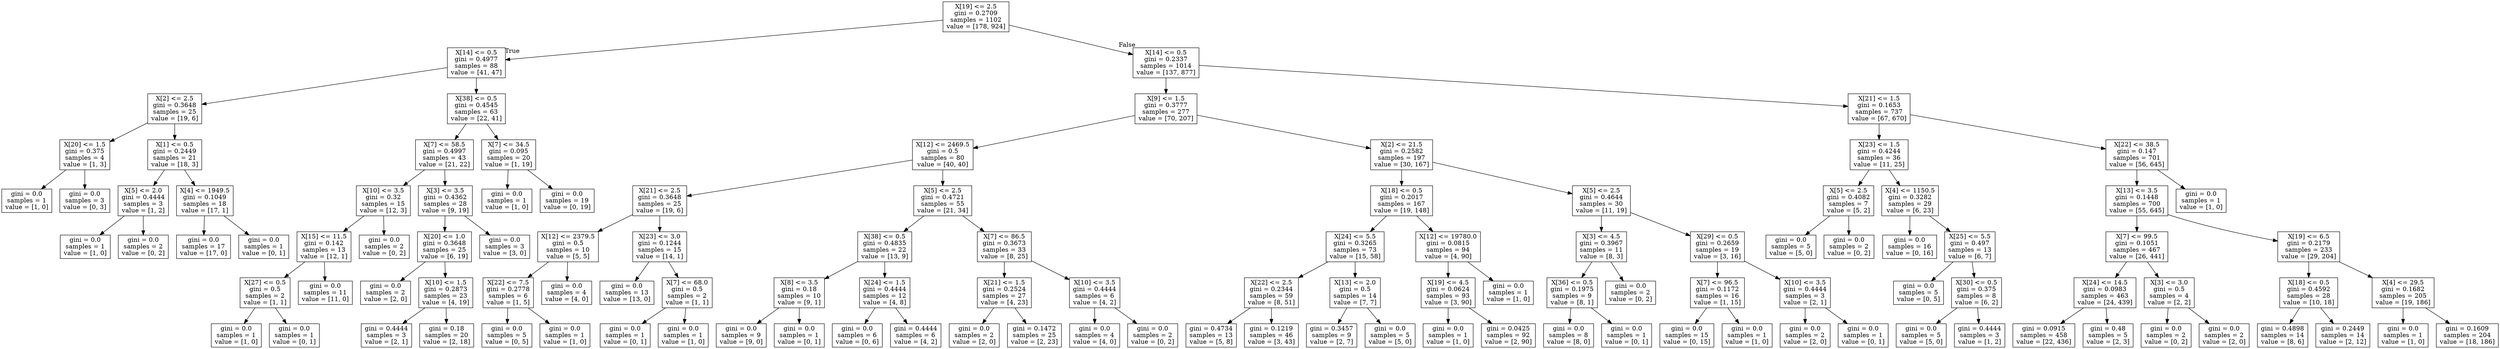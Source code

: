 digraph Tree {
node [shape=box] ;
0 [label="X[19] <= 2.5\ngini = 0.2709\nsamples = 1102\nvalue = [178, 924]"] ;
1 [label="X[14] <= 0.5\ngini = 0.4977\nsamples = 88\nvalue = [41, 47]"] ;
0 -> 1 [labeldistance=2.5, labelangle=45, headlabel="True"] ;
2 [label="X[2] <= 2.5\ngini = 0.3648\nsamples = 25\nvalue = [19, 6]"] ;
1 -> 2 ;
3 [label="X[20] <= 1.5\ngini = 0.375\nsamples = 4\nvalue = [1, 3]"] ;
2 -> 3 ;
4 [label="gini = 0.0\nsamples = 1\nvalue = [1, 0]"] ;
3 -> 4 ;
5 [label="gini = 0.0\nsamples = 3\nvalue = [0, 3]"] ;
3 -> 5 ;
6 [label="X[1] <= 0.5\ngini = 0.2449\nsamples = 21\nvalue = [18, 3]"] ;
2 -> 6 ;
7 [label="X[5] <= 2.0\ngini = 0.4444\nsamples = 3\nvalue = [1, 2]"] ;
6 -> 7 ;
8 [label="gini = 0.0\nsamples = 1\nvalue = [1, 0]"] ;
7 -> 8 ;
9 [label="gini = 0.0\nsamples = 2\nvalue = [0, 2]"] ;
7 -> 9 ;
10 [label="X[4] <= 1949.5\ngini = 0.1049\nsamples = 18\nvalue = [17, 1]"] ;
6 -> 10 ;
11 [label="gini = 0.0\nsamples = 17\nvalue = [17, 0]"] ;
10 -> 11 ;
12 [label="gini = 0.0\nsamples = 1\nvalue = [0, 1]"] ;
10 -> 12 ;
13 [label="X[38] <= 0.5\ngini = 0.4545\nsamples = 63\nvalue = [22, 41]"] ;
1 -> 13 ;
14 [label="X[7] <= 58.5\ngini = 0.4997\nsamples = 43\nvalue = [21, 22]"] ;
13 -> 14 ;
15 [label="X[10] <= 3.5\ngini = 0.32\nsamples = 15\nvalue = [12, 3]"] ;
14 -> 15 ;
16 [label="X[15] <= 11.5\ngini = 0.142\nsamples = 13\nvalue = [12, 1]"] ;
15 -> 16 ;
17 [label="X[27] <= 0.5\ngini = 0.5\nsamples = 2\nvalue = [1, 1]"] ;
16 -> 17 ;
18 [label="gini = 0.0\nsamples = 1\nvalue = [1, 0]"] ;
17 -> 18 ;
19 [label="gini = 0.0\nsamples = 1\nvalue = [0, 1]"] ;
17 -> 19 ;
20 [label="gini = 0.0\nsamples = 11\nvalue = [11, 0]"] ;
16 -> 20 ;
21 [label="gini = 0.0\nsamples = 2\nvalue = [0, 2]"] ;
15 -> 21 ;
22 [label="X[3] <= 3.5\ngini = 0.4362\nsamples = 28\nvalue = [9, 19]"] ;
14 -> 22 ;
23 [label="X[20] <= 1.0\ngini = 0.3648\nsamples = 25\nvalue = [6, 19]"] ;
22 -> 23 ;
24 [label="gini = 0.0\nsamples = 2\nvalue = [2, 0]"] ;
23 -> 24 ;
25 [label="X[10] <= 1.5\ngini = 0.2873\nsamples = 23\nvalue = [4, 19]"] ;
23 -> 25 ;
26 [label="gini = 0.4444\nsamples = 3\nvalue = [2, 1]"] ;
25 -> 26 ;
27 [label="gini = 0.18\nsamples = 20\nvalue = [2, 18]"] ;
25 -> 27 ;
28 [label="gini = 0.0\nsamples = 3\nvalue = [3, 0]"] ;
22 -> 28 ;
29 [label="X[7] <= 34.5\ngini = 0.095\nsamples = 20\nvalue = [1, 19]"] ;
13 -> 29 ;
30 [label="gini = 0.0\nsamples = 1\nvalue = [1, 0]"] ;
29 -> 30 ;
31 [label="gini = 0.0\nsamples = 19\nvalue = [0, 19]"] ;
29 -> 31 ;
32 [label="X[14] <= 0.5\ngini = 0.2337\nsamples = 1014\nvalue = [137, 877]"] ;
0 -> 32 [labeldistance=2.5, labelangle=-45, headlabel="False"] ;
33 [label="X[9] <= 1.5\ngini = 0.3777\nsamples = 277\nvalue = [70, 207]"] ;
32 -> 33 ;
34 [label="X[12] <= 2469.5\ngini = 0.5\nsamples = 80\nvalue = [40, 40]"] ;
33 -> 34 ;
35 [label="X[21] <= 2.5\ngini = 0.3648\nsamples = 25\nvalue = [19, 6]"] ;
34 -> 35 ;
36 [label="X[12] <= 2379.5\ngini = 0.5\nsamples = 10\nvalue = [5, 5]"] ;
35 -> 36 ;
37 [label="X[22] <= 7.5\ngini = 0.2778\nsamples = 6\nvalue = [1, 5]"] ;
36 -> 37 ;
38 [label="gini = 0.0\nsamples = 5\nvalue = [0, 5]"] ;
37 -> 38 ;
39 [label="gini = 0.0\nsamples = 1\nvalue = [1, 0]"] ;
37 -> 39 ;
40 [label="gini = 0.0\nsamples = 4\nvalue = [4, 0]"] ;
36 -> 40 ;
41 [label="X[23] <= 3.0\ngini = 0.1244\nsamples = 15\nvalue = [14, 1]"] ;
35 -> 41 ;
42 [label="gini = 0.0\nsamples = 13\nvalue = [13, 0]"] ;
41 -> 42 ;
43 [label="X[7] <= 68.0\ngini = 0.5\nsamples = 2\nvalue = [1, 1]"] ;
41 -> 43 ;
44 [label="gini = 0.0\nsamples = 1\nvalue = [0, 1]"] ;
43 -> 44 ;
45 [label="gini = 0.0\nsamples = 1\nvalue = [1, 0]"] ;
43 -> 45 ;
46 [label="X[5] <= 2.5\ngini = 0.4721\nsamples = 55\nvalue = [21, 34]"] ;
34 -> 46 ;
47 [label="X[38] <= 0.5\ngini = 0.4835\nsamples = 22\nvalue = [13, 9]"] ;
46 -> 47 ;
48 [label="X[8] <= 3.5\ngini = 0.18\nsamples = 10\nvalue = [9, 1]"] ;
47 -> 48 ;
49 [label="gini = 0.0\nsamples = 9\nvalue = [9, 0]"] ;
48 -> 49 ;
50 [label="gini = 0.0\nsamples = 1\nvalue = [0, 1]"] ;
48 -> 50 ;
51 [label="X[24] <= 1.5\ngini = 0.4444\nsamples = 12\nvalue = [4, 8]"] ;
47 -> 51 ;
52 [label="gini = 0.0\nsamples = 6\nvalue = [0, 6]"] ;
51 -> 52 ;
53 [label="gini = 0.4444\nsamples = 6\nvalue = [4, 2]"] ;
51 -> 53 ;
54 [label="X[7] <= 86.5\ngini = 0.3673\nsamples = 33\nvalue = [8, 25]"] ;
46 -> 54 ;
55 [label="X[21] <= 1.5\ngini = 0.2524\nsamples = 27\nvalue = [4, 23]"] ;
54 -> 55 ;
56 [label="gini = 0.0\nsamples = 2\nvalue = [2, 0]"] ;
55 -> 56 ;
57 [label="gini = 0.1472\nsamples = 25\nvalue = [2, 23]"] ;
55 -> 57 ;
58 [label="X[10] <= 3.5\ngini = 0.4444\nsamples = 6\nvalue = [4, 2]"] ;
54 -> 58 ;
59 [label="gini = 0.0\nsamples = 4\nvalue = [4, 0]"] ;
58 -> 59 ;
60 [label="gini = 0.0\nsamples = 2\nvalue = [0, 2]"] ;
58 -> 60 ;
61 [label="X[2] <= 21.5\ngini = 0.2582\nsamples = 197\nvalue = [30, 167]"] ;
33 -> 61 ;
62 [label="X[18] <= 0.5\ngini = 0.2017\nsamples = 167\nvalue = [19, 148]"] ;
61 -> 62 ;
63 [label="X[24] <= 5.5\ngini = 0.3265\nsamples = 73\nvalue = [15, 58]"] ;
62 -> 63 ;
64 [label="X[22] <= 2.5\ngini = 0.2344\nsamples = 59\nvalue = [8, 51]"] ;
63 -> 64 ;
65 [label="gini = 0.4734\nsamples = 13\nvalue = [5, 8]"] ;
64 -> 65 ;
66 [label="gini = 0.1219\nsamples = 46\nvalue = [3, 43]"] ;
64 -> 66 ;
67 [label="X[13] <= 2.0\ngini = 0.5\nsamples = 14\nvalue = [7, 7]"] ;
63 -> 67 ;
68 [label="gini = 0.3457\nsamples = 9\nvalue = [2, 7]"] ;
67 -> 68 ;
69 [label="gini = 0.0\nsamples = 5\nvalue = [5, 0]"] ;
67 -> 69 ;
70 [label="X[12] <= 19780.0\ngini = 0.0815\nsamples = 94\nvalue = [4, 90]"] ;
62 -> 70 ;
71 [label="X[19] <= 4.5\ngini = 0.0624\nsamples = 93\nvalue = [3, 90]"] ;
70 -> 71 ;
72 [label="gini = 0.0\nsamples = 1\nvalue = [1, 0]"] ;
71 -> 72 ;
73 [label="gini = 0.0425\nsamples = 92\nvalue = [2, 90]"] ;
71 -> 73 ;
74 [label="gini = 0.0\nsamples = 1\nvalue = [1, 0]"] ;
70 -> 74 ;
75 [label="X[5] <= 2.5\ngini = 0.4644\nsamples = 30\nvalue = [11, 19]"] ;
61 -> 75 ;
76 [label="X[3] <= 4.5\ngini = 0.3967\nsamples = 11\nvalue = [8, 3]"] ;
75 -> 76 ;
77 [label="X[36] <= 0.5\ngini = 0.1975\nsamples = 9\nvalue = [8, 1]"] ;
76 -> 77 ;
78 [label="gini = 0.0\nsamples = 8\nvalue = [8, 0]"] ;
77 -> 78 ;
79 [label="gini = 0.0\nsamples = 1\nvalue = [0, 1]"] ;
77 -> 79 ;
80 [label="gini = 0.0\nsamples = 2\nvalue = [0, 2]"] ;
76 -> 80 ;
81 [label="X[29] <= 0.5\ngini = 0.2659\nsamples = 19\nvalue = [3, 16]"] ;
75 -> 81 ;
82 [label="X[7] <= 96.5\ngini = 0.1172\nsamples = 16\nvalue = [1, 15]"] ;
81 -> 82 ;
83 [label="gini = 0.0\nsamples = 15\nvalue = [0, 15]"] ;
82 -> 83 ;
84 [label="gini = 0.0\nsamples = 1\nvalue = [1, 0]"] ;
82 -> 84 ;
85 [label="X[10] <= 3.5\ngini = 0.4444\nsamples = 3\nvalue = [2, 1]"] ;
81 -> 85 ;
86 [label="gini = 0.0\nsamples = 2\nvalue = [2, 0]"] ;
85 -> 86 ;
87 [label="gini = 0.0\nsamples = 1\nvalue = [0, 1]"] ;
85 -> 87 ;
88 [label="X[21] <= 1.5\ngini = 0.1653\nsamples = 737\nvalue = [67, 670]"] ;
32 -> 88 ;
89 [label="X[23] <= 1.5\ngini = 0.4244\nsamples = 36\nvalue = [11, 25]"] ;
88 -> 89 ;
90 [label="X[5] <= 2.5\ngini = 0.4082\nsamples = 7\nvalue = [5, 2]"] ;
89 -> 90 ;
91 [label="gini = 0.0\nsamples = 5\nvalue = [5, 0]"] ;
90 -> 91 ;
92 [label="gini = 0.0\nsamples = 2\nvalue = [0, 2]"] ;
90 -> 92 ;
93 [label="X[4] <= 1150.5\ngini = 0.3282\nsamples = 29\nvalue = [6, 23]"] ;
89 -> 93 ;
94 [label="gini = 0.0\nsamples = 16\nvalue = [0, 16]"] ;
93 -> 94 ;
95 [label="X[25] <= 5.5\ngini = 0.497\nsamples = 13\nvalue = [6, 7]"] ;
93 -> 95 ;
96 [label="gini = 0.0\nsamples = 5\nvalue = [0, 5]"] ;
95 -> 96 ;
97 [label="X[30] <= 0.5\ngini = 0.375\nsamples = 8\nvalue = [6, 2]"] ;
95 -> 97 ;
98 [label="gini = 0.0\nsamples = 5\nvalue = [5, 0]"] ;
97 -> 98 ;
99 [label="gini = 0.4444\nsamples = 3\nvalue = [1, 2]"] ;
97 -> 99 ;
100 [label="X[22] <= 38.5\ngini = 0.147\nsamples = 701\nvalue = [56, 645]"] ;
88 -> 100 ;
101 [label="X[13] <= 3.5\ngini = 0.1448\nsamples = 700\nvalue = [55, 645]"] ;
100 -> 101 ;
102 [label="X[7] <= 99.5\ngini = 0.1051\nsamples = 467\nvalue = [26, 441]"] ;
101 -> 102 ;
103 [label="X[24] <= 14.5\ngini = 0.0983\nsamples = 463\nvalue = [24, 439]"] ;
102 -> 103 ;
104 [label="gini = 0.0915\nsamples = 458\nvalue = [22, 436]"] ;
103 -> 104 ;
105 [label="gini = 0.48\nsamples = 5\nvalue = [2, 3]"] ;
103 -> 105 ;
106 [label="X[3] <= 3.0\ngini = 0.5\nsamples = 4\nvalue = [2, 2]"] ;
102 -> 106 ;
107 [label="gini = 0.0\nsamples = 2\nvalue = [0, 2]"] ;
106 -> 107 ;
108 [label="gini = 0.0\nsamples = 2\nvalue = [2, 0]"] ;
106 -> 108 ;
109 [label="X[19] <= 6.5\ngini = 0.2179\nsamples = 233\nvalue = [29, 204]"] ;
101 -> 109 ;
110 [label="X[18] <= 0.5\ngini = 0.4592\nsamples = 28\nvalue = [10, 18]"] ;
109 -> 110 ;
111 [label="gini = 0.4898\nsamples = 14\nvalue = [8, 6]"] ;
110 -> 111 ;
112 [label="gini = 0.2449\nsamples = 14\nvalue = [2, 12]"] ;
110 -> 112 ;
113 [label="X[4] <= 29.5\ngini = 0.1682\nsamples = 205\nvalue = [19, 186]"] ;
109 -> 113 ;
114 [label="gini = 0.0\nsamples = 1\nvalue = [1, 0]"] ;
113 -> 114 ;
115 [label="gini = 0.1609\nsamples = 204\nvalue = [18, 186]"] ;
113 -> 115 ;
116 [label="gini = 0.0\nsamples = 1\nvalue = [1, 0]"] ;
100 -> 116 ;
}